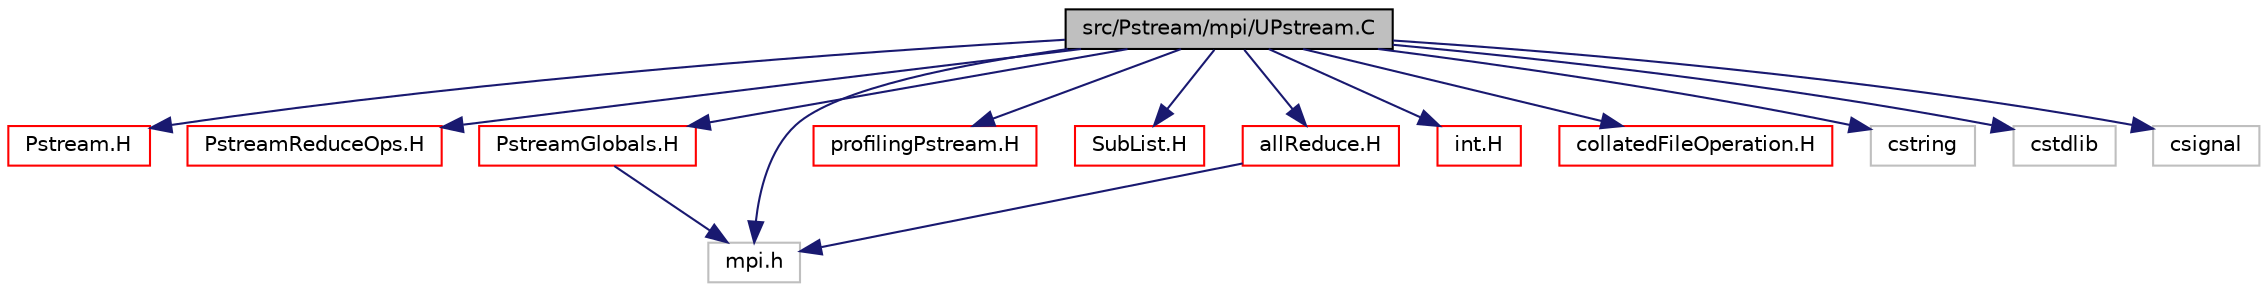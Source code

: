 digraph "src/Pstream/mpi/UPstream.C"
{
  bgcolor="transparent";
  edge [fontname="Helvetica",fontsize="10",labelfontname="Helvetica",labelfontsize="10"];
  node [fontname="Helvetica",fontsize="10",shape=record];
  Node1 [label="src/Pstream/mpi/UPstream.C",height=0.2,width=0.4,color="black", fillcolor="grey75", style="filled" fontcolor="black"];
  Node1 -> Node2 [color="midnightblue",fontsize="10",style="solid",fontname="Helvetica"];
  Node2 [label="Pstream.H",height=0.2,width=0.4,color="red",URL="$Pstream_8H.html"];
  Node1 -> Node3 [color="midnightblue",fontsize="10",style="solid",fontname="Helvetica"];
  Node3 [label="PstreamReduceOps.H",height=0.2,width=0.4,color="red",URL="$PstreamReduceOps_8H.html",tooltip="Inter-processor communication reduction functions. "];
  Node1 -> Node4 [color="midnightblue",fontsize="10",style="solid",fontname="Helvetica"];
  Node4 [label="PstreamGlobals.H",height=0.2,width=0.4,color="red",URL="$PstreamGlobals_8H.html"];
  Node4 -> Node5 [color="midnightblue",fontsize="10",style="solid",fontname="Helvetica"];
  Node5 [label="mpi.h",height=0.2,width=0.4,color="grey75"];
  Node1 -> Node6 [color="midnightblue",fontsize="10",style="solid",fontname="Helvetica"];
  Node6 [label="profilingPstream.H",height=0.2,width=0.4,color="red",URL="$profilingPstream_8H.html"];
  Node1 -> Node7 [color="midnightblue",fontsize="10",style="solid",fontname="Helvetica"];
  Node7 [label="SubList.H",height=0.2,width=0.4,color="red",URL="$SubList_8H.html"];
  Node1 -> Node8 [color="midnightblue",fontsize="10",style="solid",fontname="Helvetica"];
  Node8 [label="allReduce.H",height=0.2,width=0.4,color="red",URL="$allReduce_8H.html",tooltip="Various functions to wrap MPI_Allreduce. "];
  Node8 -> Node5 [color="midnightblue",fontsize="10",style="solid",fontname="Helvetica"];
  Node1 -> Node9 [color="midnightblue",fontsize="10",style="solid",fontname="Helvetica"];
  Node9 [label="int.H",height=0.2,width=0.4,color="red",URL="$int_8H.html",tooltip="System signed integer. "];
  Node1 -> Node10 [color="midnightblue",fontsize="10",style="solid",fontname="Helvetica"];
  Node10 [label="collatedFileOperation.H",height=0.2,width=0.4,color="red",URL="$collatedFileOperation_8H.html"];
  Node1 -> Node5 [color="midnightblue",fontsize="10",style="solid",fontname="Helvetica"];
  Node1 -> Node11 [color="midnightblue",fontsize="10",style="solid",fontname="Helvetica"];
  Node11 [label="cstring",height=0.2,width=0.4,color="grey75"];
  Node1 -> Node12 [color="midnightblue",fontsize="10",style="solid",fontname="Helvetica"];
  Node12 [label="cstdlib",height=0.2,width=0.4,color="grey75"];
  Node1 -> Node13 [color="midnightblue",fontsize="10",style="solid",fontname="Helvetica"];
  Node13 [label="csignal",height=0.2,width=0.4,color="grey75"];
}
